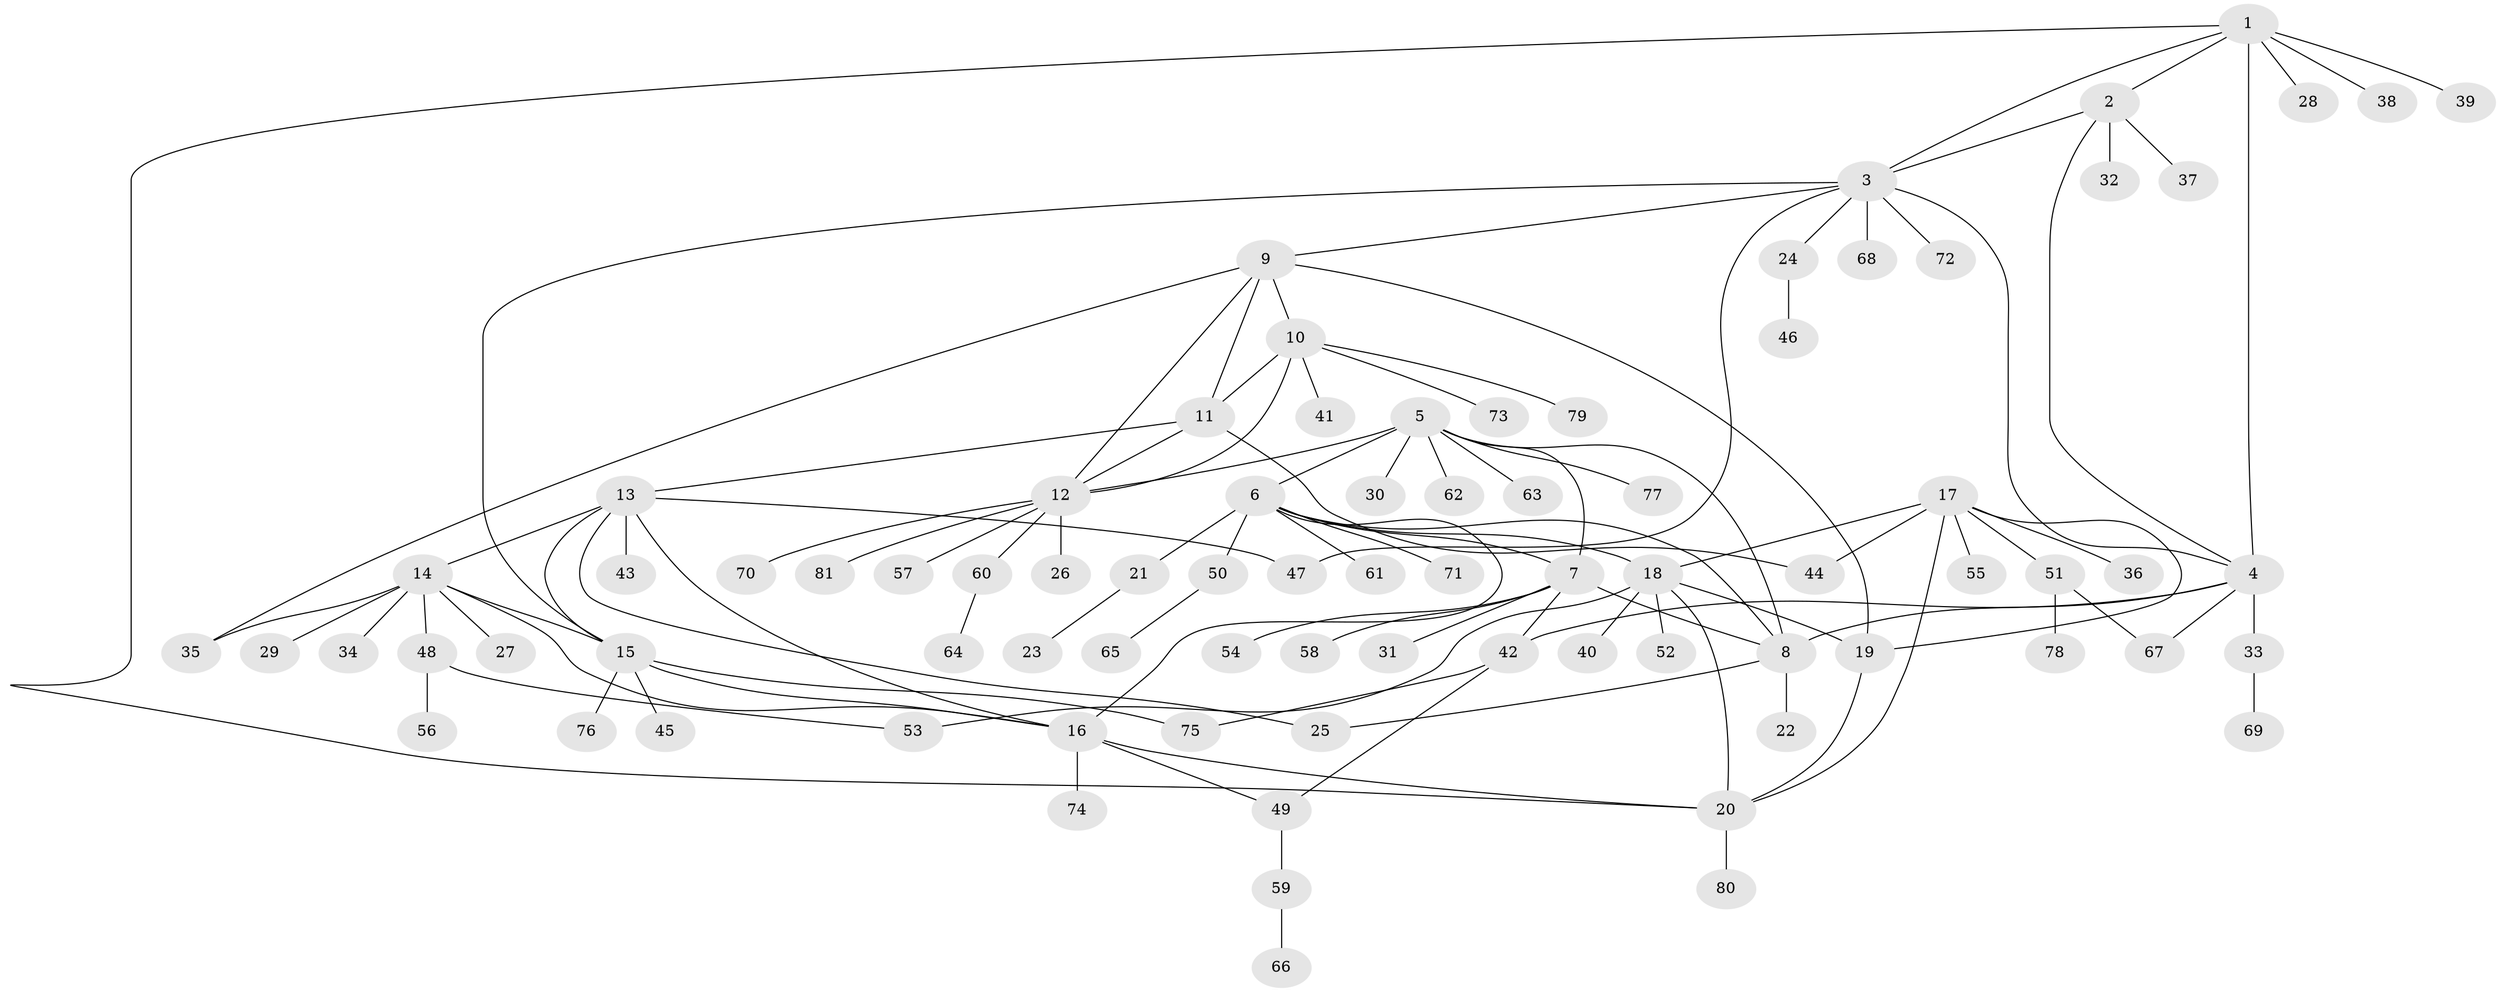 // coarse degree distribution, {1: 0.4, 6: 0.14285714285714285, 2: 0.05714285714285714, 3: 0.05714285714285714, 5: 0.17142857142857143, 7: 0.11428571428571428, 4: 0.05714285714285714}
// Generated by graph-tools (version 1.1) at 2025/37/03/04/25 23:37:41]
// undirected, 81 vertices, 110 edges
graph export_dot {
  node [color=gray90,style=filled];
  1;
  2;
  3;
  4;
  5;
  6;
  7;
  8;
  9;
  10;
  11;
  12;
  13;
  14;
  15;
  16;
  17;
  18;
  19;
  20;
  21;
  22;
  23;
  24;
  25;
  26;
  27;
  28;
  29;
  30;
  31;
  32;
  33;
  34;
  35;
  36;
  37;
  38;
  39;
  40;
  41;
  42;
  43;
  44;
  45;
  46;
  47;
  48;
  49;
  50;
  51;
  52;
  53;
  54;
  55;
  56;
  57;
  58;
  59;
  60;
  61;
  62;
  63;
  64;
  65;
  66;
  67;
  68;
  69;
  70;
  71;
  72;
  73;
  74;
  75;
  76;
  77;
  78;
  79;
  80;
  81;
  1 -- 2;
  1 -- 3;
  1 -- 4;
  1 -- 20;
  1 -- 28;
  1 -- 38;
  1 -- 39;
  2 -- 3;
  2 -- 4;
  2 -- 32;
  2 -- 37;
  3 -- 4;
  3 -- 9;
  3 -- 15;
  3 -- 24;
  3 -- 47;
  3 -- 68;
  3 -- 72;
  4 -- 8;
  4 -- 33;
  4 -- 42;
  4 -- 67;
  5 -- 6;
  5 -- 7;
  5 -- 8;
  5 -- 12;
  5 -- 30;
  5 -- 62;
  5 -- 63;
  5 -- 77;
  6 -- 7;
  6 -- 8;
  6 -- 16;
  6 -- 18;
  6 -- 21;
  6 -- 50;
  6 -- 61;
  6 -- 71;
  7 -- 8;
  7 -- 31;
  7 -- 42;
  7 -- 54;
  7 -- 58;
  8 -- 22;
  8 -- 25;
  9 -- 10;
  9 -- 11;
  9 -- 12;
  9 -- 19;
  9 -- 35;
  10 -- 11;
  10 -- 12;
  10 -- 41;
  10 -- 73;
  10 -- 79;
  11 -- 12;
  11 -- 13;
  11 -- 44;
  12 -- 26;
  12 -- 57;
  12 -- 60;
  12 -- 70;
  12 -- 81;
  13 -- 14;
  13 -- 15;
  13 -- 16;
  13 -- 25;
  13 -- 43;
  13 -- 47;
  14 -- 15;
  14 -- 16;
  14 -- 27;
  14 -- 29;
  14 -- 34;
  14 -- 35;
  14 -- 48;
  15 -- 16;
  15 -- 45;
  15 -- 75;
  15 -- 76;
  16 -- 20;
  16 -- 49;
  16 -- 74;
  17 -- 18;
  17 -- 19;
  17 -- 20;
  17 -- 36;
  17 -- 44;
  17 -- 51;
  17 -- 55;
  18 -- 19;
  18 -- 20;
  18 -- 40;
  18 -- 52;
  18 -- 53;
  19 -- 20;
  20 -- 80;
  21 -- 23;
  24 -- 46;
  33 -- 69;
  42 -- 49;
  42 -- 75;
  48 -- 53;
  48 -- 56;
  49 -- 59;
  50 -- 65;
  51 -- 67;
  51 -- 78;
  59 -- 66;
  60 -- 64;
}
